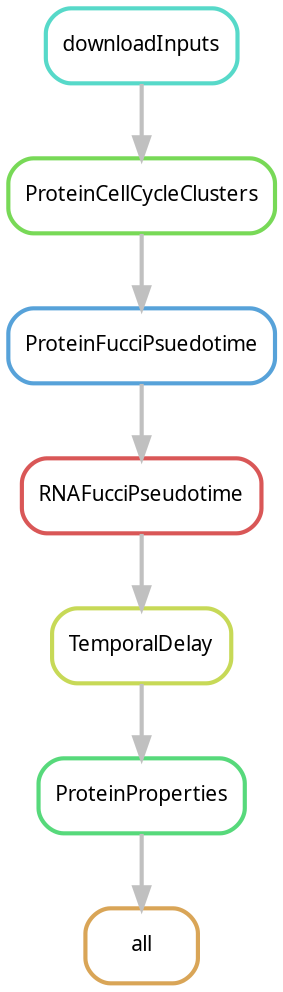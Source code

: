 digraph snakemake_dag {
    graph[bgcolor=white, margin=0];
    node[shape=box, style=rounded, fontname=sans,                 fontsize=10, penwidth=2];
    edge[penwidth=2, color=grey];
	0[label = "all", color = "0.10 0.6 0.85", style="rounded"];
	1[label = "ProteinProperties", color = "0.38 0.6 0.85", style="rounded"];
	2[label = "TemporalDelay", color = "0.19 0.6 0.85", style="rounded"];
	3[label = "RNAFucciPseudotime", color = "0.00 0.6 0.85", style="rounded"];
	4[label = "ProteinFucciPsuedotime", color = "0.57 0.6 0.85", style="rounded"];
	5[label = "ProteinCellCycleClusters", color = "0.29 0.6 0.85", style="rounded"];
	6[label = "downloadInputs", color = "0.48 0.6 0.85", style="rounded"];
	1 -> 0
	2 -> 1
	3 -> 2
	4 -> 3
	5 -> 4
	6 -> 5
}            
